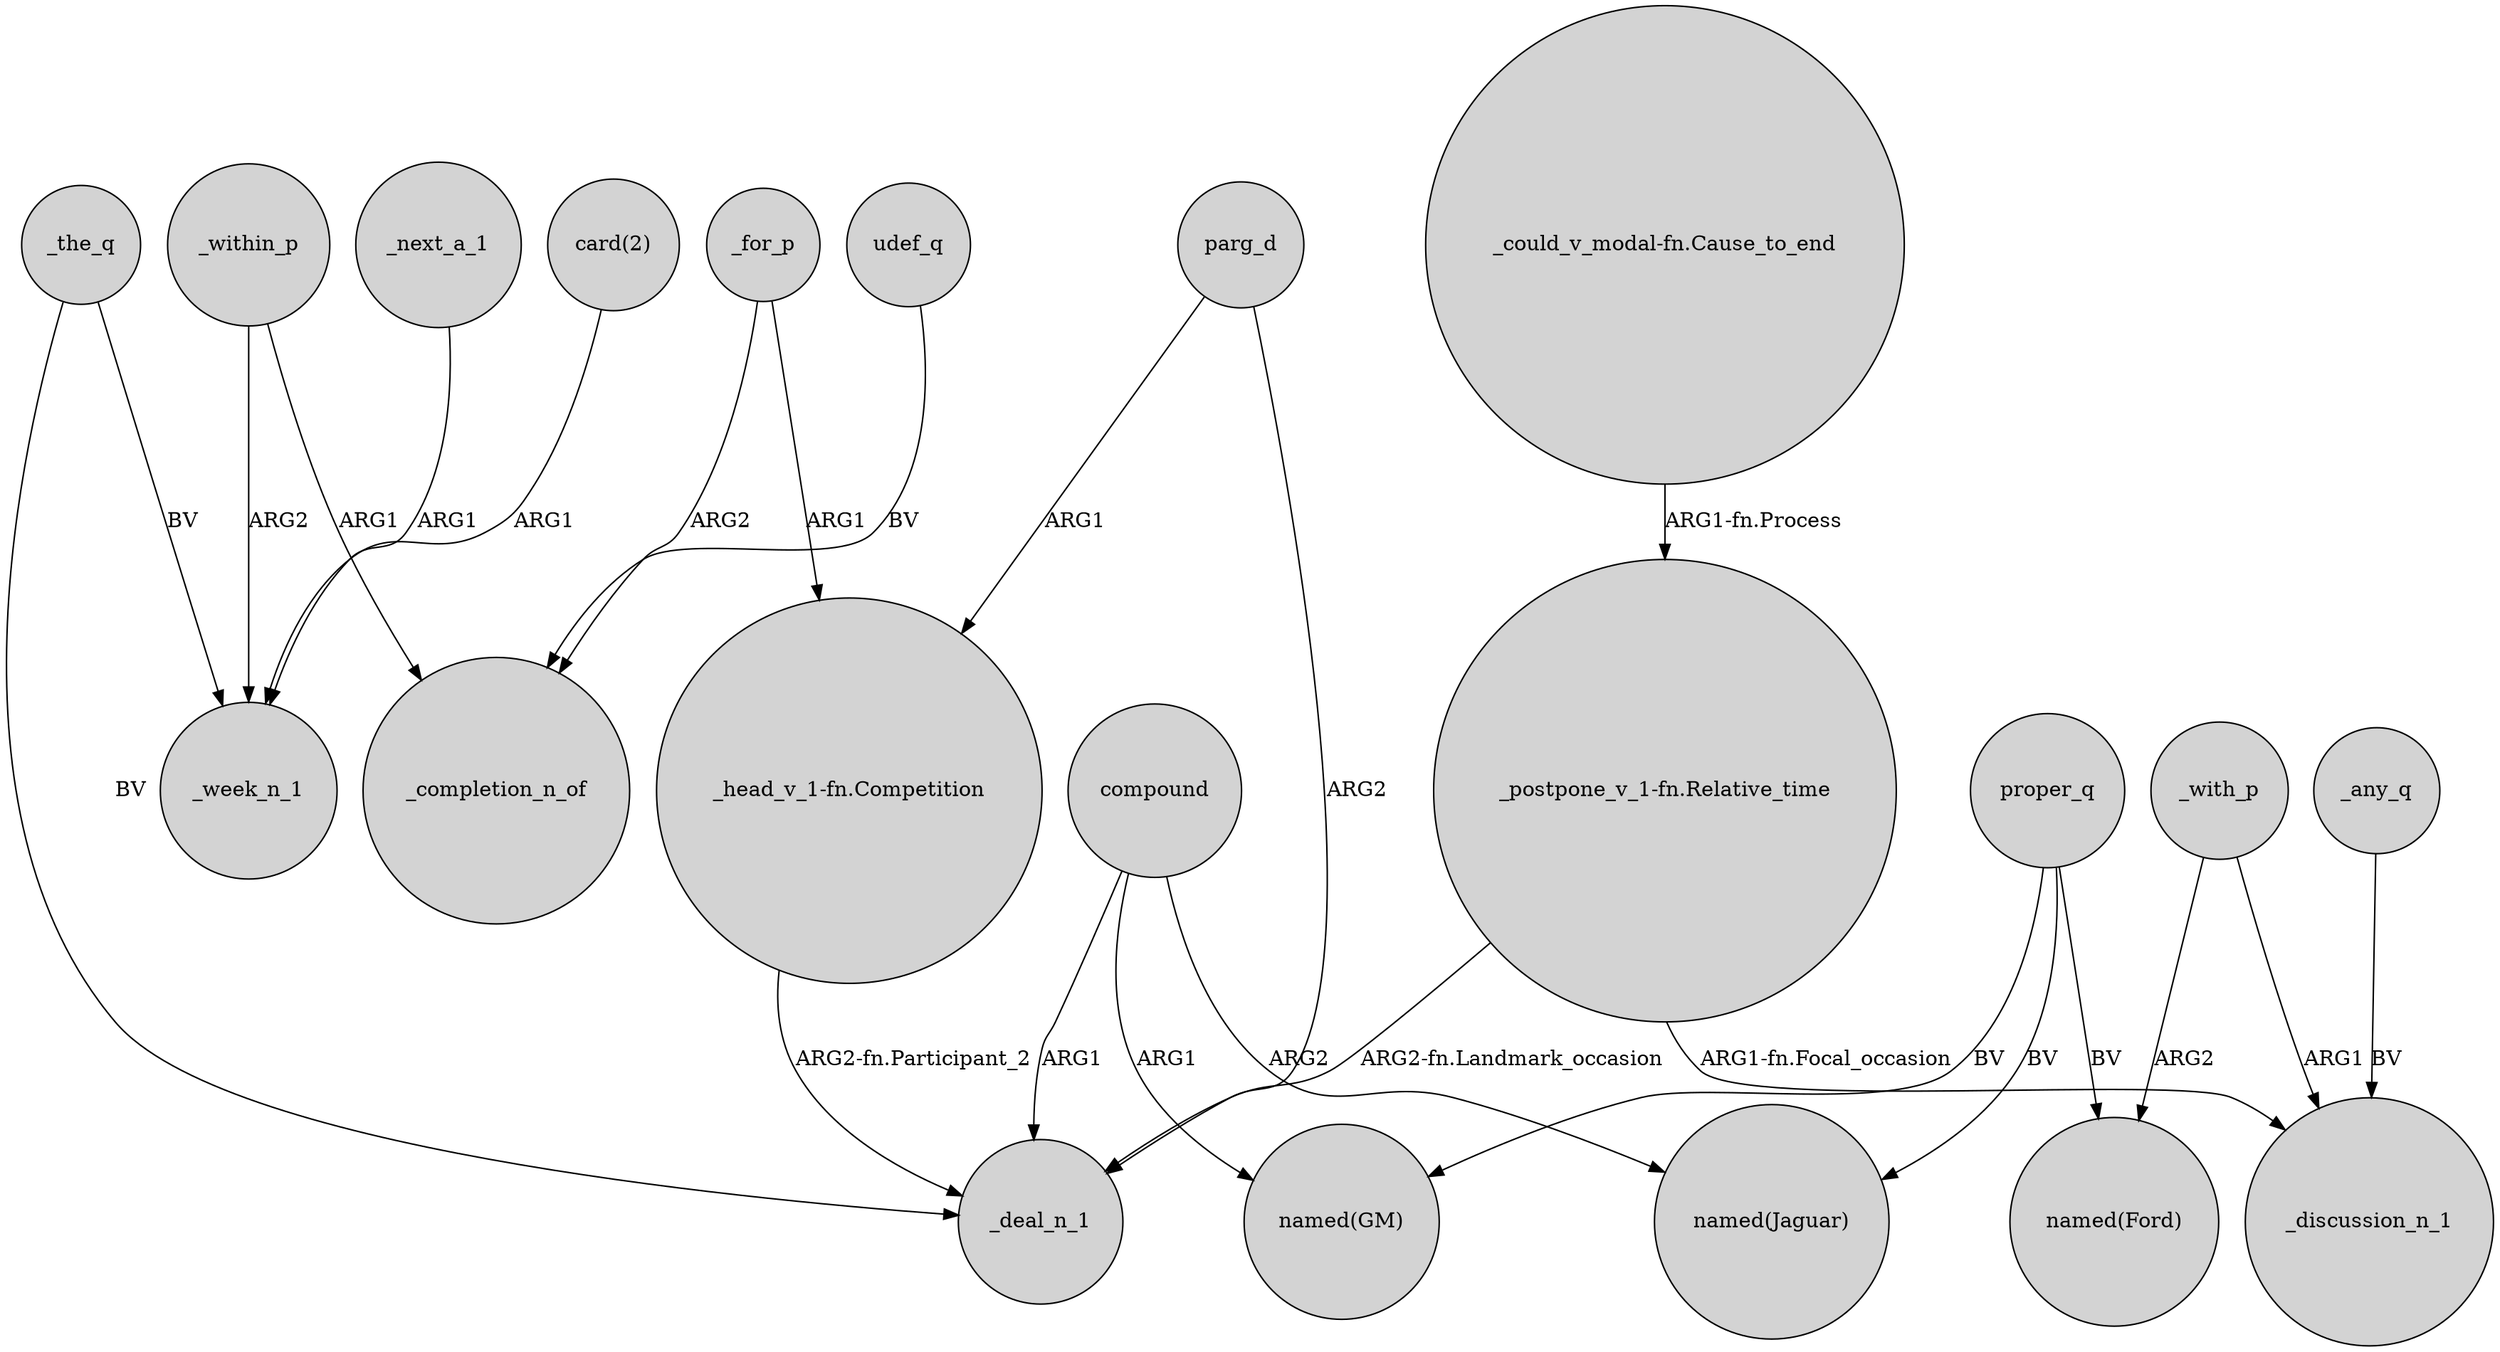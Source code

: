digraph {
	node [shape=circle style=filled]
	_the_q -> _week_n_1 [label=BV]
	_the_q -> _deal_n_1 [label=BV]
	proper_q -> "named(Ford)" [label=BV]
	compound -> "named(GM)" [label=ARG1]
	_for_p -> "_head_v_1-fn.Competition" [label=ARG1]
	"_could_v_modal-fn.Cause_to_end" -> "_postpone_v_1-fn.Relative_time" [label="ARG1-fn.Process"]
	_within_p -> _week_n_1 [label=ARG2]
	parg_d -> _deal_n_1 [label=ARG2]
	proper_q -> "named(GM)" [label=BV]
	"_postpone_v_1-fn.Relative_time" -> _deal_n_1 [label="ARG2-fn.Landmark_occasion"]
	_any_q -> _discussion_n_1 [label=BV]
	_with_p -> _discussion_n_1 [label=ARG1]
	compound -> "named(Jaguar)" [label=ARG2]
	_with_p -> "named(Ford)" [label=ARG2]
	proper_q -> "named(Jaguar)" [label=BV]
	compound -> _deal_n_1 [label=ARG1]
	udef_q -> _completion_n_of [label=BV]
	_next_a_1 -> _week_n_1 [label=ARG1]
	_within_p -> _completion_n_of [label=ARG1]
	parg_d -> "_head_v_1-fn.Competition" [label=ARG1]
	"_postpone_v_1-fn.Relative_time" -> _discussion_n_1 [label="ARG1-fn.Focal_occasion"]
	"card(2)" -> _week_n_1 [label=ARG1]
	"_head_v_1-fn.Competition" -> _deal_n_1 [label="ARG2-fn.Participant_2"]
	_for_p -> _completion_n_of [label=ARG2]
}
